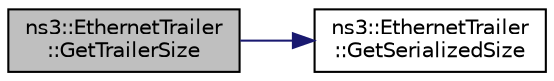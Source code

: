 digraph "ns3::EthernetTrailer::GetTrailerSize"
{
  edge [fontname="Helvetica",fontsize="10",labelfontname="Helvetica",labelfontsize="10"];
  node [fontname="Helvetica",fontsize="10",shape=record];
  rankdir="LR";
  Node1 [label="ns3::EthernetTrailer\l::GetTrailerSize",height=0.2,width=0.4,color="black", fillcolor="grey75", style="filled", fontcolor="black"];
  Node1 -> Node2 [color="midnightblue",fontsize="10",style="solid"];
  Node2 [label="ns3::EthernetTrailer\l::GetSerializedSize",height=0.2,width=0.4,color="black", fillcolor="white", style="filled",URL="$df/dbf/classns3_1_1EthernetTrailer.html#ab4e890f7cf73069650d10ffdbbede2e8"];
}
